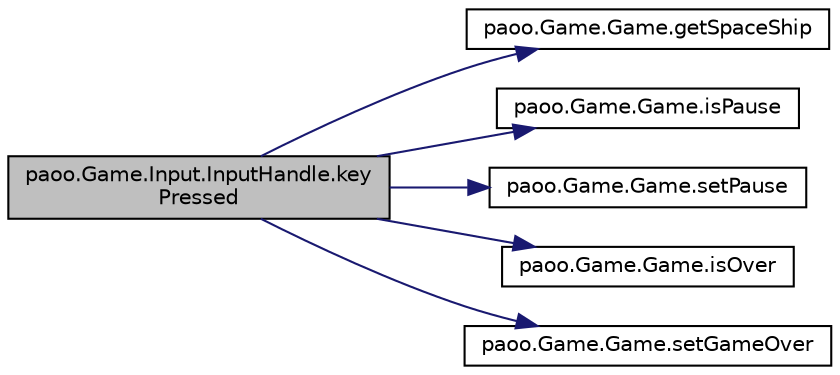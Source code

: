 digraph "paoo.Game.Input.InputHandle.keyPressed"
{
 // LATEX_PDF_SIZE
  edge [fontname="Helvetica",fontsize="10",labelfontname="Helvetica",labelfontsize="10"];
  node [fontname="Helvetica",fontsize="10",shape=record];
  rankdir="LR";
  Node0 [label="paoo.Game.Input.InputHandle.key\lPressed",height=0.2,width=0.4,color="black", fillcolor="grey75", style="filled", fontcolor="black",tooltip=" "];
  Node0 -> Node1 [color="midnightblue",fontsize="10",style="solid",fontname="Helvetica"];
  Node1 [label="paoo.Game.Game.getSpaceShip",height=0.2,width=0.4,color="black", fillcolor="white", style="filled",URL="$classpaoo_1_1_game_1_1_game.html#a317b3587b3e3b9afd6aa731edd992c24",tooltip=" "];
  Node0 -> Node2 [color="midnightblue",fontsize="10",style="solid",fontname="Helvetica"];
  Node2 [label="paoo.Game.Game.isPause",height=0.2,width=0.4,color="black", fillcolor="white", style="filled",URL="$classpaoo_1_1_game_1_1_game.html#a830054934e26ea735ff78cfba3d800b2",tooltip=" "];
  Node0 -> Node3 [color="midnightblue",fontsize="10",style="solid",fontname="Helvetica"];
  Node3 [label="paoo.Game.Game.setPause",height=0.2,width=0.4,color="black", fillcolor="white", style="filled",URL="$classpaoo_1_1_game_1_1_game.html#a965237e054132599526675bb31204b8f",tooltip=" "];
  Node0 -> Node4 [color="midnightblue",fontsize="10",style="solid",fontname="Helvetica"];
  Node4 [label="paoo.Game.Game.isOver",height=0.2,width=0.4,color="black", fillcolor="white", style="filled",URL="$classpaoo_1_1_game_1_1_game.html#a54e7da19895f99dff929df98bbc83a39",tooltip=" "];
  Node0 -> Node5 [color="midnightblue",fontsize="10",style="solid",fontname="Helvetica"];
  Node5 [label="paoo.Game.Game.setGameOver",height=0.2,width=0.4,color="black", fillcolor="white", style="filled",URL="$classpaoo_1_1_game_1_1_game.html#ab508f895867ae45f43d31ebbc6bcf9d5",tooltip=" "];
}
